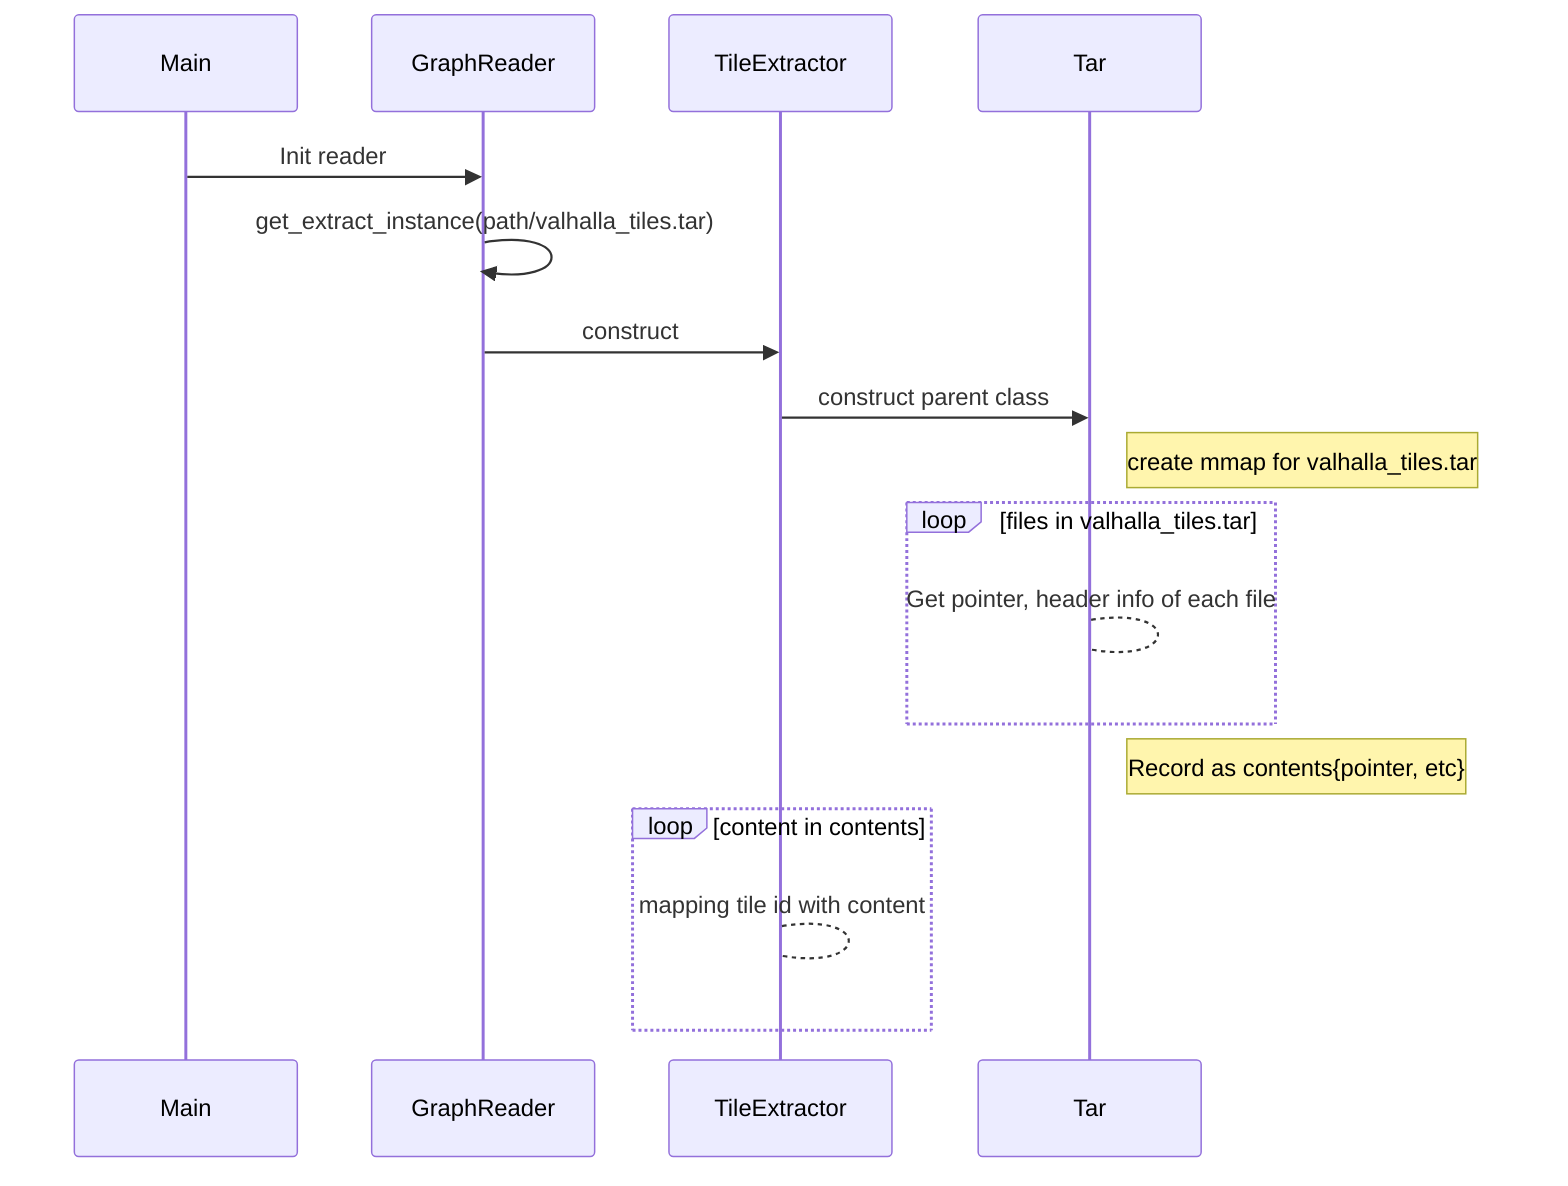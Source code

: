 sequenceDiagram
    Main->> GraphReader: Init reader
    GraphReader->> GraphReader: get_extract_instance(path/valhalla_tiles.tar)
    GraphReader->> TileExtractor: construct
    TileExtractor ->> Tar: construct parent class
    Note right of Tar: create mmap for valhalla_tiles.tar
    loop files in valhalla_tiles.tar
           Tar --> Tar: Get pointer, header info of each file
    end
    Note right of Tar: Record as contents{pointer, etc}

    loop content in contents
           TileExtractor --> TileExtractor: mapping tile id with content
    end
